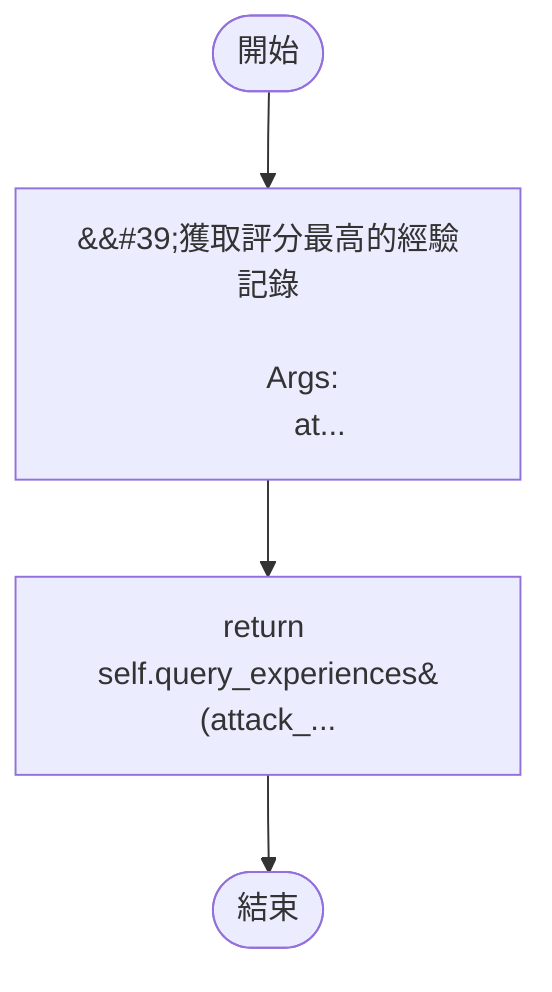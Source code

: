 flowchart TB
    n1([開始])
    n2([結束])
    n3[&amp;&#35;39;獲取評分最高的經驗記錄\n\n        Args:\n            at...]
    n4[return self.query_experiences&#40;attack_...]
    n1 --> n3
    n3 --> n4
    n4 --> n2